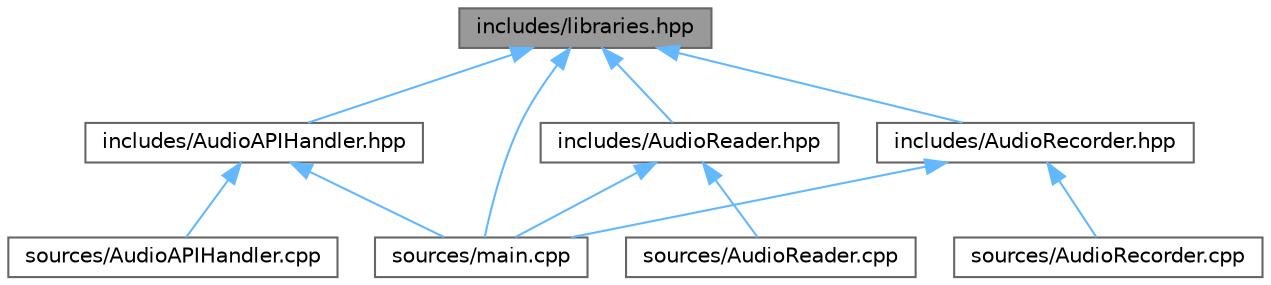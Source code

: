 digraph "includes/libraries.hpp"
{
 // LATEX_PDF_SIZE
  bgcolor="transparent";
  edge [fontname=Helvetica,fontsize=10,labelfontname=Helvetica,labelfontsize=10];
  node [fontname=Helvetica,fontsize=10,shape=box,height=0.2,width=0.4];
  Node1 [id="Node000001",label="includes/libraries.hpp",height=0.2,width=0.4,color="gray40", fillcolor="grey60", style="filled", fontcolor="black",tooltip="Includes standard and third-party libraries required for the project."];
  Node1 -> Node2 [id="edge1_Node000001_Node000002",dir="back",color="steelblue1",style="solid",tooltip=" "];
  Node2 [id="Node000002",label="includes/AudioAPIHandler.hpp",height=0.2,width=0.4,color="grey40", fillcolor="white", style="filled",URL="$AudioAPIHandler_8hpp.html",tooltip="Declaration of the AudioAPIHandler class."];
  Node2 -> Node3 [id="edge2_Node000002_Node000003",dir="back",color="steelblue1",style="solid",tooltip=" "];
  Node3 [id="Node000003",label="sources/AudioAPIHandler.cpp",height=0.2,width=0.4,color="grey40", fillcolor="white", style="filled",URL="$AudioAPIHandler_8cpp.html",tooltip="Implementation of the AudioAPIHandler class."];
  Node2 -> Node4 [id="edge3_Node000002_Node000004",dir="back",color="steelblue1",style="solid",tooltip=" "];
  Node4 [id="Node000004",label="sources/main.cpp",height=0.2,width=0.4,color="grey40", fillcolor="white", style="filled",URL="$main_8cpp.html",tooltip="Main entry point for the audio interaction program."];
  Node1 -> Node5 [id="edge4_Node000001_Node000005",dir="back",color="steelblue1",style="solid",tooltip=" "];
  Node5 [id="Node000005",label="includes/AudioReader.hpp",height=0.2,width=0.4,color="grey40", fillcolor="white", style="filled",URL="$AudioReader_8hpp.html",tooltip="Declaration of the AudioReader class."];
  Node5 -> Node6 [id="edge5_Node000005_Node000006",dir="back",color="steelblue1",style="solid",tooltip=" "];
  Node6 [id="Node000006",label="sources/AudioReader.cpp",height=0.2,width=0.4,color="grey40", fillcolor="white", style="filled",URL="$AudioReader_8cpp.html",tooltip="Implementation of the AudioReader class."];
  Node5 -> Node4 [id="edge6_Node000005_Node000004",dir="back",color="steelblue1",style="solid",tooltip=" "];
  Node1 -> Node7 [id="edge7_Node000001_Node000007",dir="back",color="steelblue1",style="solid",tooltip=" "];
  Node7 [id="Node000007",label="includes/AudioRecorder.hpp",height=0.2,width=0.4,color="grey40", fillcolor="white", style="filled",URL="$AudioRecorder_8hpp.html",tooltip="Declaration of the AudioRecorder class."];
  Node7 -> Node8 [id="edge8_Node000007_Node000008",dir="back",color="steelblue1",style="solid",tooltip=" "];
  Node8 [id="Node000008",label="sources/AudioRecorder.cpp",height=0.2,width=0.4,color="grey40", fillcolor="white", style="filled",URL="$AudioRecorder_8cpp.html",tooltip="Implementation of the AudioRecorder class."];
  Node7 -> Node4 [id="edge9_Node000007_Node000004",dir="back",color="steelblue1",style="solid",tooltip=" "];
  Node1 -> Node4 [id="edge10_Node000001_Node000004",dir="back",color="steelblue1",style="solid",tooltip=" "];
}
